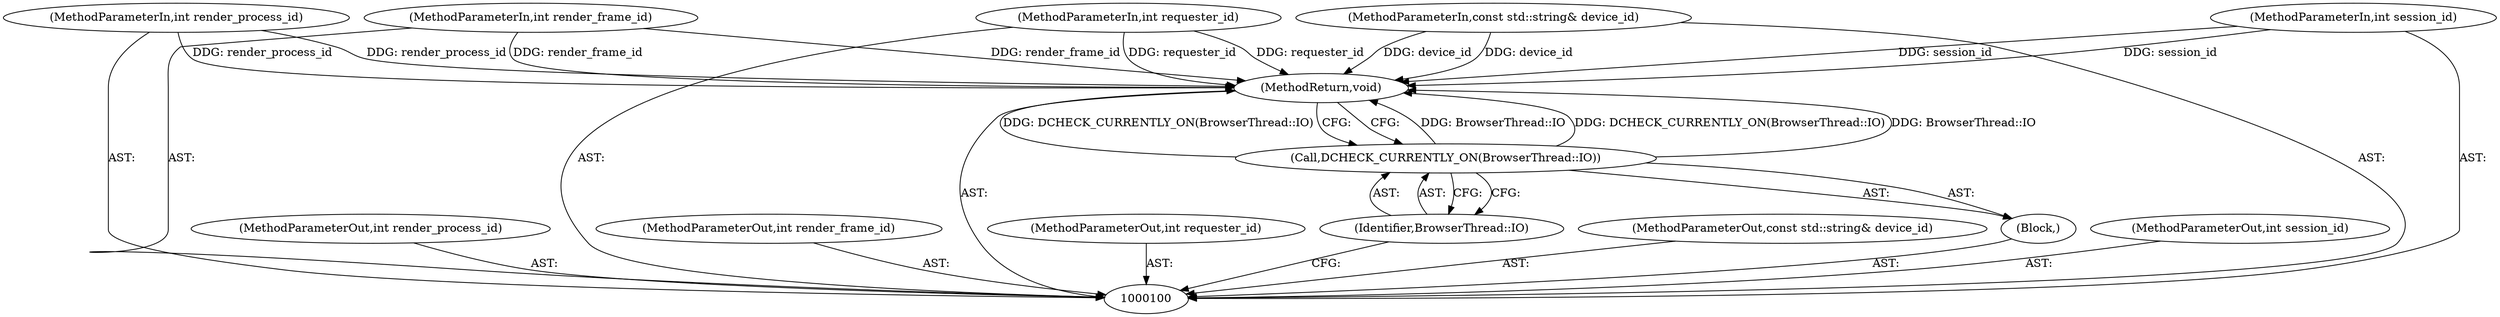 digraph "0_Chrome_971548cdca2d4c0a6fedd3db0c94372c2a27eac3_16" {
"1000109" [label="(MethodReturn,void)"];
"1000101" [label="(MethodParameterIn,int render_process_id)"];
"1000119" [label="(MethodParameterOut,int render_process_id)"];
"1000102" [label="(MethodParameterIn,int render_frame_id)"];
"1000120" [label="(MethodParameterOut,int render_frame_id)"];
"1000103" [label="(MethodParameterIn,int requester_id)"];
"1000121" [label="(MethodParameterOut,int requester_id)"];
"1000104" [label="(MethodParameterIn,const std::string& device_id)"];
"1000122" [label="(MethodParameterOut,const std::string& device_id)"];
"1000105" [label="(MethodParameterIn,int session_id)"];
"1000123" [label="(MethodParameterOut,int session_id)"];
"1000106" [label="(Block,)"];
"1000108" [label="(Identifier,BrowserThread::IO)"];
"1000107" [label="(Call,DCHECK_CURRENTLY_ON(BrowserThread::IO))"];
"1000109" -> "1000100"  [label="AST: "];
"1000109" -> "1000107"  [label="CFG: "];
"1000107" -> "1000109"  [label="DDG: BrowserThread::IO"];
"1000107" -> "1000109"  [label="DDG: DCHECK_CURRENTLY_ON(BrowserThread::IO)"];
"1000104" -> "1000109"  [label="DDG: device_id"];
"1000105" -> "1000109"  [label="DDG: session_id"];
"1000103" -> "1000109"  [label="DDG: requester_id"];
"1000102" -> "1000109"  [label="DDG: render_frame_id"];
"1000101" -> "1000109"  [label="DDG: render_process_id"];
"1000101" -> "1000100"  [label="AST: "];
"1000101" -> "1000109"  [label="DDG: render_process_id"];
"1000119" -> "1000100"  [label="AST: "];
"1000102" -> "1000100"  [label="AST: "];
"1000102" -> "1000109"  [label="DDG: render_frame_id"];
"1000120" -> "1000100"  [label="AST: "];
"1000103" -> "1000100"  [label="AST: "];
"1000103" -> "1000109"  [label="DDG: requester_id"];
"1000121" -> "1000100"  [label="AST: "];
"1000104" -> "1000100"  [label="AST: "];
"1000104" -> "1000109"  [label="DDG: device_id"];
"1000122" -> "1000100"  [label="AST: "];
"1000105" -> "1000100"  [label="AST: "];
"1000105" -> "1000109"  [label="DDG: session_id"];
"1000123" -> "1000100"  [label="AST: "];
"1000106" -> "1000100"  [label="AST: "];
"1000107" -> "1000106"  [label="AST: "];
"1000108" -> "1000107"  [label="AST: "];
"1000108" -> "1000100"  [label="CFG: "];
"1000107" -> "1000108"  [label="CFG: "];
"1000107" -> "1000106"  [label="AST: "];
"1000107" -> "1000108"  [label="CFG: "];
"1000108" -> "1000107"  [label="AST: "];
"1000109" -> "1000107"  [label="CFG: "];
"1000107" -> "1000109"  [label="DDG: BrowserThread::IO"];
"1000107" -> "1000109"  [label="DDG: DCHECK_CURRENTLY_ON(BrowserThread::IO)"];
}
